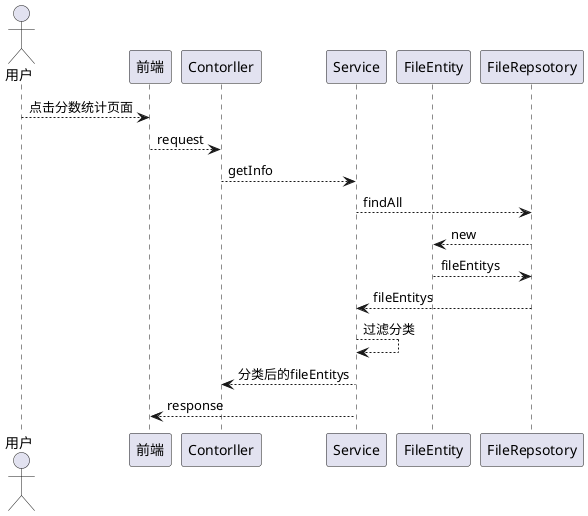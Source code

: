 @startuml
actor user as "用户"
participant f as "前端"
participant c as "Contorller"
participant s as "Service"
participant e as "FileEntity"
participant r as "FileRepsotory"
user --> f: 点击分数统计页面
f --> c: request
c --> s: getInfo
s --> r: findAll
r --> e: new
e --> r: fileEntitys
r --> s: fileEntitys
s --> s: 过滤分类
s --> c: 分类后的fileEntitys
s --> f: response
@enduml